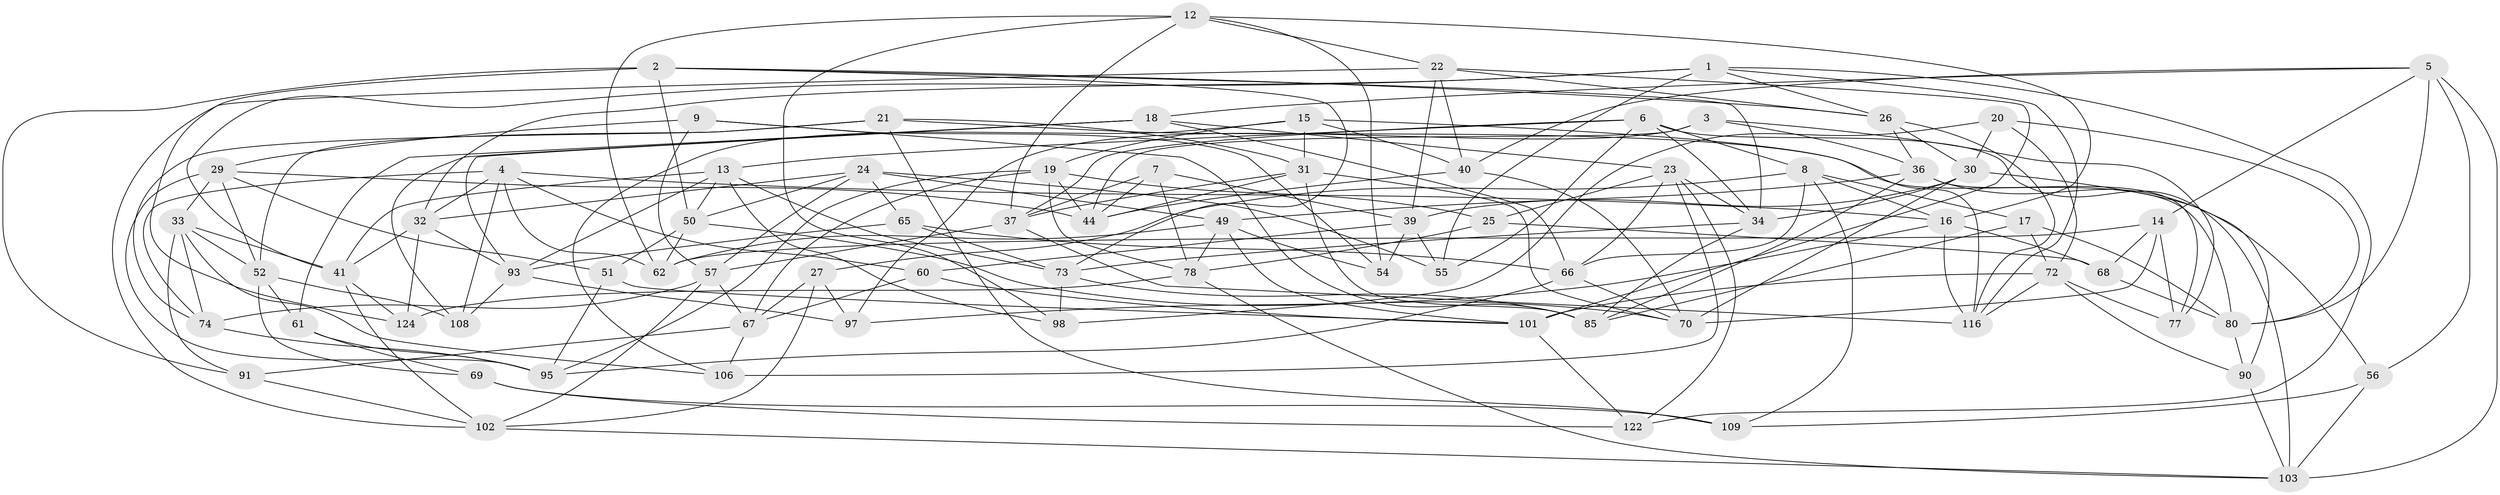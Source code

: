 // Generated by graph-tools (version 1.1) at 2025/52/02/27/25 19:52:33]
// undirected, 76 vertices, 199 edges
graph export_dot {
graph [start="1"]
  node [color=gray90,style=filled];
  1 [super="+10"];
  2 [super="+11"];
  3;
  4 [super="+58"];
  5 [super="+35"];
  6 [super="+99"];
  7;
  8 [super="+46"];
  9;
  12 [super="+38"];
  13 [super="+105"];
  14 [super="+76"];
  15 [super="+104"];
  16 [super="+115"];
  17;
  18 [super="+45"];
  19 [super="+59"];
  20;
  21 [super="+43"];
  22 [super="+92"];
  23 [super="+64"];
  24 [super="+53"];
  25;
  26 [super="+28"];
  27;
  29 [super="+123"];
  30 [super="+75"];
  31 [super="+47"];
  32 [super="+84"];
  33 [super="+87"];
  34 [super="+94"];
  36 [super="+82"];
  37 [super="+112"];
  39 [super="+63"];
  40 [super="+42"];
  41 [super="+48"];
  44 [super="+113"];
  49 [super="+79"];
  50 [super="+71"];
  51;
  52 [super="+89"];
  54;
  55;
  56;
  57 [super="+100"];
  60;
  61;
  62 [super="+83"];
  65;
  66 [super="+86"];
  67 [super="+119"];
  68;
  69;
  70 [super="+114"];
  72 [super="+110"];
  73 [super="+96"];
  74 [super="+81"];
  77;
  78 [super="+88"];
  80 [super="+126"];
  85 [super="+117"];
  90;
  91;
  93 [super="+111"];
  95 [super="+120"];
  97;
  98;
  101 [super="+125"];
  102 [super="+118"];
  103 [super="+107"];
  106;
  108;
  109;
  116 [super="+121"];
  122;
  124;
  1 -- 122;
  1 -- 116;
  1 -- 32;
  1 -- 55;
  1 -- 41;
  1 -- 26;
  2 -- 34;
  2 -- 73;
  2 -- 91;
  2 -- 26;
  2 -- 124;
  2 -- 50;
  3 -- 36;
  3 -- 77;
  3 -- 44;
  3 -- 97;
  4 -- 60;
  4 -- 108;
  4 -- 32;
  4 -- 16;
  4 -- 74;
  4 -- 62;
  5 -- 80;
  5 -- 103;
  5 -- 18;
  5 -- 40;
  5 -- 56;
  5 -- 14;
  6 -- 34;
  6 -- 103;
  6 -- 8;
  6 -- 55;
  6 -- 37;
  6 -- 13;
  7 -- 39;
  7 -- 78;
  7 -- 37;
  7 -- 44;
  8 -- 27;
  8 -- 16;
  8 -- 17;
  8 -- 66;
  8 -- 109;
  9 -- 85;
  9 -- 29;
  9 -- 54;
  9 -- 57;
  12 -- 54;
  12 -- 98;
  12 -- 16;
  12 -- 37;
  12 -- 62;
  12 -- 22;
  13 -- 98;
  13 -- 73;
  13 -- 50;
  13 -- 93;
  13 -- 41;
  14 -- 77;
  14 -- 62 [weight=2];
  14 -- 68;
  14 -- 70;
  15 -- 31;
  15 -- 40 [weight=2];
  15 -- 106;
  15 -- 19;
  15 -- 116;
  16 -- 68;
  16 -- 116;
  16 -- 97;
  17 -- 85;
  17 -- 72;
  17 -- 80;
  18 -- 61;
  18 -- 108;
  18 -- 23;
  18 -- 66;
  18 -- 93;
  19 -- 95;
  19 -- 78;
  19 -- 25;
  19 -- 67;
  19 -- 44;
  20 -- 30;
  20 -- 72;
  20 -- 80;
  20 -- 98;
  21 -- 31;
  21 -- 74 [weight=2];
  21 -- 109;
  21 -- 52;
  21 -- 80;
  22 -- 26;
  22 -- 101;
  22 -- 102;
  22 -- 40;
  22 -- 39;
  23 -- 25;
  23 -- 66;
  23 -- 122;
  23 -- 106;
  23 -- 34;
  24 -- 65;
  24 -- 50;
  24 -- 49;
  24 -- 57;
  24 -- 32;
  24 -- 55;
  25 -- 68;
  25 -- 78;
  26 -- 36;
  26 -- 116;
  26 -- 30;
  27 -- 97;
  27 -- 102;
  27 -- 67;
  29 -- 44;
  29 -- 51;
  29 -- 52;
  29 -- 95;
  29 -- 33;
  30 -- 39;
  30 -- 70;
  30 -- 90;
  30 -- 34;
  31 -- 85;
  31 -- 44;
  31 -- 37;
  31 -- 70;
  32 -- 124;
  32 -- 93;
  32 -- 41;
  33 -- 106;
  33 -- 91;
  33 -- 52;
  33 -- 41;
  33 -- 74;
  34 -- 85;
  34 -- 73;
  36 -- 56;
  36 -- 85;
  36 -- 77;
  36 -- 49;
  37 -- 57;
  37 -- 116;
  39 -- 54;
  39 -- 55;
  39 -- 60;
  40 -- 44;
  40 -- 70;
  41 -- 102;
  41 -- 124;
  49 -- 78;
  49 -- 54;
  49 -- 101;
  49 -- 62;
  50 -- 51;
  50 -- 62;
  50 -- 70;
  51 -- 95;
  51 -- 101;
  52 -- 61;
  52 -- 108;
  52 -- 69;
  56 -- 103;
  56 -- 109;
  57 -- 102;
  57 -- 67;
  57 -- 74;
  60 -- 101;
  60 -- 67;
  61 -- 69;
  61 -- 95;
  65 -- 73;
  65 -- 66;
  65 -- 93;
  66 -- 95;
  66 -- 70;
  67 -- 91;
  67 -- 106;
  68 -- 80;
  69 -- 122;
  69 -- 109;
  72 -- 77;
  72 -- 90;
  72 -- 101;
  72 -- 116;
  73 -- 98;
  73 -- 85;
  74 -- 95;
  78 -- 124;
  78 -- 103;
  80 -- 90;
  90 -- 103;
  91 -- 102;
  93 -- 108;
  93 -- 97;
  101 -- 122;
  102 -- 103;
}
